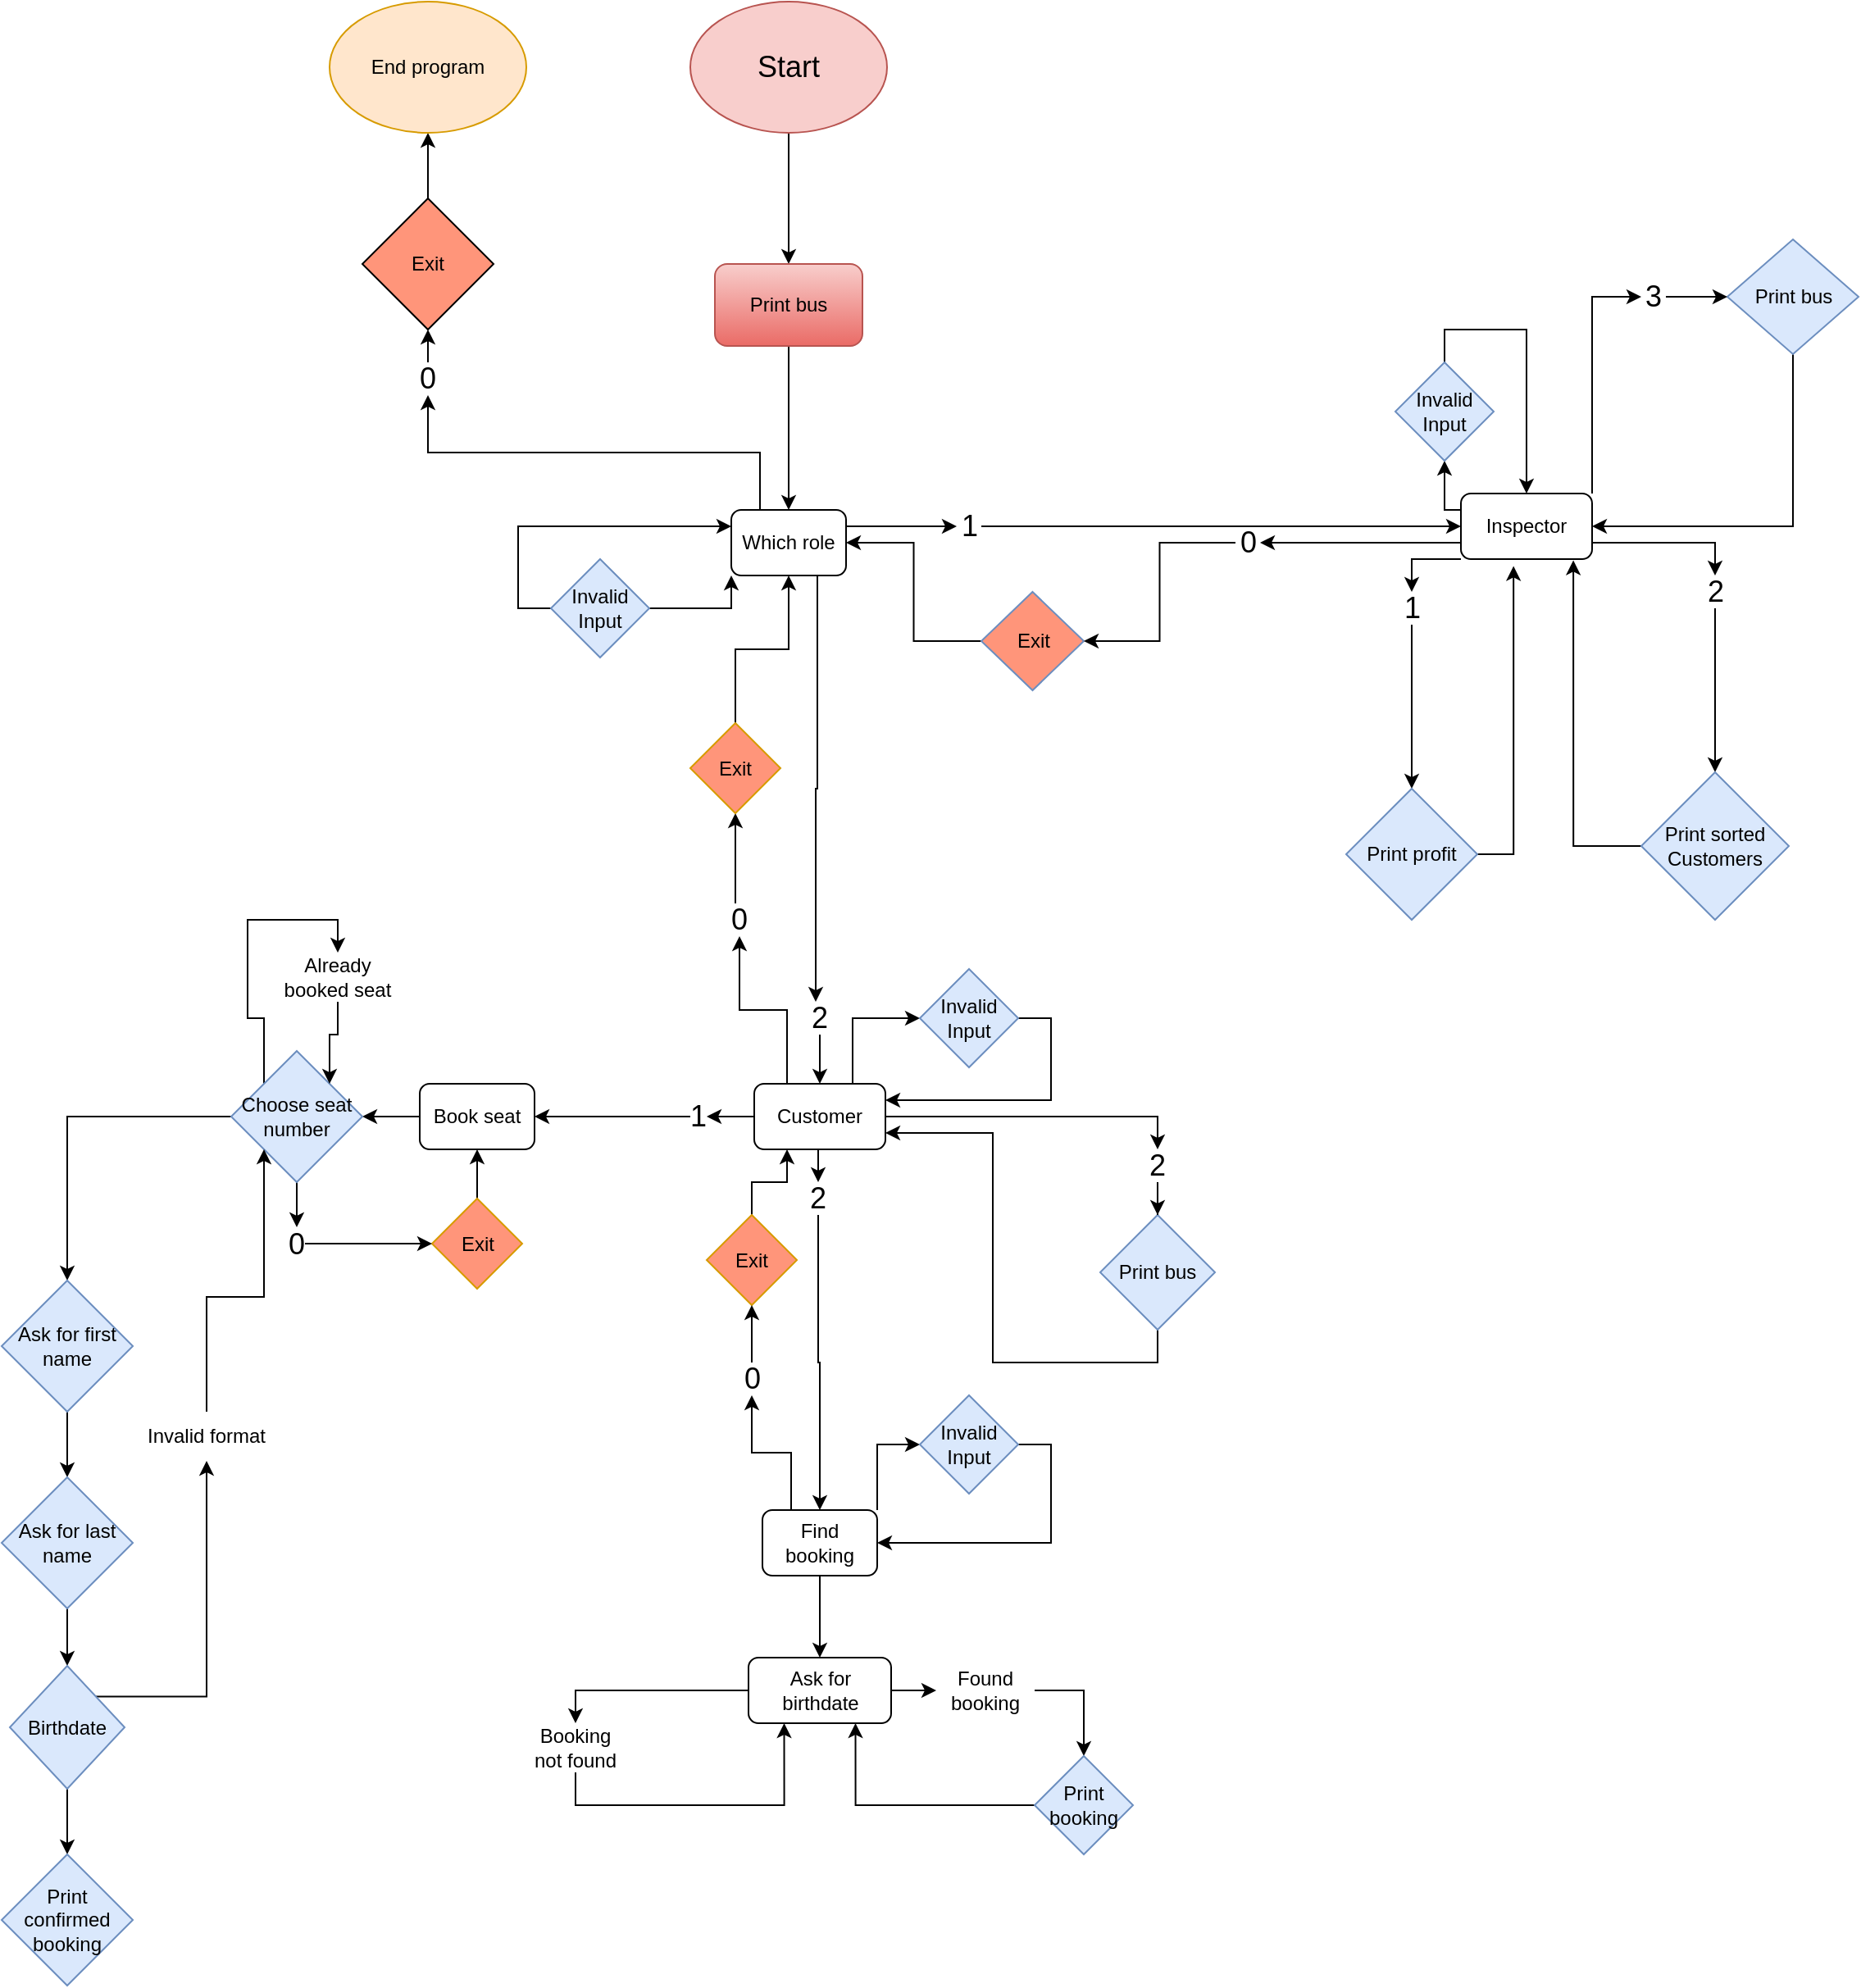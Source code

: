 <mxfile version="21.6.9" type="github">
  <diagram id="C5RBs43oDa-KdzZeNtuy" name="Page-1">
    <mxGraphModel dx="1877" dy="530" grid="1" gridSize="10" guides="1" tooltips="1" connect="1" arrows="1" fold="1" page="1" pageScale="1" pageWidth="827" pageHeight="1169" math="0" shadow="0">
      <root>
        <mxCell id="WIyWlLk6GJQsqaUBKTNV-0" />
        <mxCell id="WIyWlLk6GJQsqaUBKTNV-1" parent="WIyWlLk6GJQsqaUBKTNV-0" />
        <mxCell id="NTFk5L0waF7ZVPVH3w1j-1" style="edgeStyle=orthogonalEdgeStyle;rounded=0;orthogonalLoop=1;jettySize=auto;html=1;entryX=0.5;entryY=0;entryDx=0;entryDy=0;" parent="WIyWlLk6GJQsqaUBKTNV-1" source="NTFk5L0waF7ZVPVH3w1j-0" target="NTFk5L0waF7ZVPVH3w1j-27" edge="1">
          <mxGeometry relative="1" as="geometry">
            <mxPoint x="400" y="160" as="targetPoint" />
          </mxGeometry>
        </mxCell>
        <mxCell id="NTFk5L0waF7ZVPVH3w1j-0" value="&lt;div&gt;&lt;font style=&quot;font-size: 18px;&quot;&gt;Start&lt;/font&gt;&lt;/div&gt;" style="ellipse;whiteSpace=wrap;html=1;fillColor=#f8cecc;strokeColor=#b85450;" parent="WIyWlLk6GJQsqaUBKTNV-1" vertex="1">
          <mxGeometry x="330" width="120" height="80" as="geometry" />
        </mxCell>
        <mxCell id="VjtKjrZETDWxhtemE6Uw-107" style="edgeStyle=orthogonalEdgeStyle;rounded=0;orthogonalLoop=1;jettySize=auto;html=1;exitX=0.5;exitY=0;exitDx=0;exitDy=0;entryX=0.5;entryY=1;entryDx=0;entryDy=0;" parent="WIyWlLk6GJQsqaUBKTNV-1" source="NTFk5L0waF7ZVPVH3w1j-23" target="VjtKjrZETDWxhtemE6Uw-106" edge="1">
          <mxGeometry relative="1" as="geometry" />
        </mxCell>
        <mxCell id="NTFk5L0waF7ZVPVH3w1j-23" value="Exit" style="rhombus;whiteSpace=wrap;html=1;fillStyle=solid;fillColor=#FF957A;" parent="WIyWlLk6GJQsqaUBKTNV-1" vertex="1">
          <mxGeometry x="130" y="120" width="80" height="80" as="geometry" />
        </mxCell>
        <mxCell id="NTFk5L0waF7ZVPVH3w1j-28" style="edgeStyle=orthogonalEdgeStyle;rounded=0;orthogonalLoop=1;jettySize=auto;html=1;entryX=0.5;entryY=0;entryDx=0;entryDy=0;" parent="WIyWlLk6GJQsqaUBKTNV-1" source="NTFk5L0waF7ZVPVH3w1j-27" target="VjtKjrZETDWxhtemE6Uw-12" edge="1">
          <mxGeometry relative="1" as="geometry">
            <mxPoint x="400" y="280" as="targetPoint" />
          </mxGeometry>
        </mxCell>
        <mxCell id="NTFk5L0waF7ZVPVH3w1j-27" value="Print bus" style="rounded=1;whiteSpace=wrap;html=1;fillColor=#f8cecc;gradientColor=#ea6b66;strokeColor=#b85450;" parent="WIyWlLk6GJQsqaUBKTNV-1" vertex="1">
          <mxGeometry x="345" y="160" width="90" height="50" as="geometry" />
        </mxCell>
        <mxCell id="VjtKjrZETDWxhtemE6Uw-49" style="edgeStyle=orthogonalEdgeStyle;rounded=0;orthogonalLoop=1;jettySize=auto;html=1;exitX=1;exitY=0.25;exitDx=0;exitDy=0;entryX=0;entryY=0.5;entryDx=0;entryDy=0;" parent="WIyWlLk6GJQsqaUBKTNV-1" source="VjtKjrZETDWxhtemE6Uw-12" target="VjtKjrZETDWxhtemE6Uw-46" edge="1">
          <mxGeometry relative="1" as="geometry" />
        </mxCell>
        <mxCell id="VjtKjrZETDWxhtemE6Uw-64" style="edgeStyle=orthogonalEdgeStyle;rounded=0;orthogonalLoop=1;jettySize=auto;html=1;exitX=0.75;exitY=1;exitDx=0;exitDy=0;entryX=0.25;entryY=0;entryDx=0;entryDy=0;" parent="WIyWlLk6GJQsqaUBKTNV-1" source="VjtKjrZETDWxhtemE6Uw-12" target="VjtKjrZETDWxhtemE6Uw-31" edge="1">
          <mxGeometry relative="1" as="geometry" />
        </mxCell>
        <mxCell id="0j4lfYU9CXjvtcO9v8Jg-11" style="edgeStyle=orthogonalEdgeStyle;rounded=0;orthogonalLoop=1;jettySize=auto;html=1;exitX=0.25;exitY=0;exitDx=0;exitDy=0;entryX=0.5;entryY=1;entryDx=0;entryDy=0;" edge="1" parent="WIyWlLk6GJQsqaUBKTNV-1" source="VjtKjrZETDWxhtemE6Uw-12" target="NTFk5L0waF7ZVPVH3w1j-9">
          <mxGeometry relative="1" as="geometry" />
        </mxCell>
        <mxCell id="VjtKjrZETDWxhtemE6Uw-12" value="&lt;div&gt;Which role&lt;/div&gt;" style="rounded=1;whiteSpace=wrap;html=1;" parent="WIyWlLk6GJQsqaUBKTNV-1" vertex="1">
          <mxGeometry x="355" y="310" width="70" height="40" as="geometry" />
        </mxCell>
        <mxCell id="0j4lfYU9CXjvtcO9v8Jg-16" style="edgeStyle=orthogonalEdgeStyle;rounded=0;orthogonalLoop=1;jettySize=auto;html=1;entryX=0;entryY=1;entryDx=0;entryDy=0;" edge="1" parent="WIyWlLk6GJQsqaUBKTNV-1" source="VjtKjrZETDWxhtemE6Uw-16" target="VjtKjrZETDWxhtemE6Uw-12">
          <mxGeometry relative="1" as="geometry" />
        </mxCell>
        <mxCell id="0j4lfYU9CXjvtcO9v8Jg-21" style="edgeStyle=orthogonalEdgeStyle;rounded=0;orthogonalLoop=1;jettySize=auto;html=1;exitX=0;exitY=0.5;exitDx=0;exitDy=0;entryX=0;entryY=0.25;entryDx=0;entryDy=0;" edge="1" parent="WIyWlLk6GJQsqaUBKTNV-1" source="VjtKjrZETDWxhtemE6Uw-16" target="VjtKjrZETDWxhtemE6Uw-12">
          <mxGeometry relative="1" as="geometry" />
        </mxCell>
        <mxCell id="VjtKjrZETDWxhtemE6Uw-16" value="Invalid Input" style="rhombus;whiteSpace=wrap;html=1;fillColor=#dae8fc;strokeColor=#6c8ebf;" parent="WIyWlLk6GJQsqaUBKTNV-1" vertex="1">
          <mxGeometry x="245" y="340" width="60" height="60" as="geometry" />
        </mxCell>
        <mxCell id="VjtKjrZETDWxhtemE6Uw-27" style="edgeStyle=orthogonalEdgeStyle;rounded=0;orthogonalLoop=1;jettySize=auto;html=1;exitX=0.5;exitY=0;exitDx=0;exitDy=0;entryX=0.5;entryY=1;entryDx=0;entryDy=0;" parent="WIyWlLk6GJQsqaUBKTNV-1" source="NTFk5L0waF7ZVPVH3w1j-9" target="NTFk5L0waF7ZVPVH3w1j-23" edge="1">
          <mxGeometry relative="1" as="geometry" />
        </mxCell>
        <mxCell id="NTFk5L0waF7ZVPVH3w1j-9" value="&lt;div&gt;&lt;font style=&quot;font-size: 18px;&quot;&gt;0&lt;/font&gt;&lt;/div&gt;" style="text;html=1;strokeColor=none;fillColor=none;align=center;verticalAlign=middle;whiteSpace=wrap;rounded=0;" parent="WIyWlLk6GJQsqaUBKTNV-1" vertex="1">
          <mxGeometry x="165" y="220" width="10" height="20" as="geometry" />
        </mxCell>
        <mxCell id="0j4lfYU9CXjvtcO9v8Jg-30" style="edgeStyle=orthogonalEdgeStyle;rounded=0;orthogonalLoop=1;jettySize=auto;html=1;exitX=0.5;exitY=1;exitDx=0;exitDy=0;" edge="1" parent="WIyWlLk6GJQsqaUBKTNV-1" source="VjtKjrZETDWxhtemE6Uw-31" target="VjtKjrZETDWxhtemE6Uw-63">
          <mxGeometry relative="1" as="geometry" />
        </mxCell>
        <mxCell id="VjtKjrZETDWxhtemE6Uw-31" value="&lt;font style=&quot;font-size: 18px;&quot;&gt;2&lt;/font&gt;" style="text;html=1;strokeColor=none;fillColor=none;align=center;verticalAlign=middle;whiteSpace=wrap;rounded=0;" parent="WIyWlLk6GJQsqaUBKTNV-1" vertex="1">
          <mxGeometry x="404" y="610" width="10" height="20" as="geometry" />
        </mxCell>
        <mxCell id="VjtKjrZETDWxhtemE6Uw-51" style="edgeStyle=orthogonalEdgeStyle;rounded=0;orthogonalLoop=1;jettySize=auto;html=1;exitX=1;exitY=0.5;exitDx=0;exitDy=0;entryX=0;entryY=0.5;entryDx=0;entryDy=0;" parent="WIyWlLk6GJQsqaUBKTNV-1" source="VjtKjrZETDWxhtemE6Uw-46" target="VjtKjrZETDWxhtemE6Uw-55" edge="1">
          <mxGeometry relative="1" as="geometry">
            <mxPoint x="620" y="320" as="targetPoint" />
          </mxGeometry>
        </mxCell>
        <mxCell id="VjtKjrZETDWxhtemE6Uw-46" value="&lt;font style=&quot;font-size: 18px;&quot;&gt;1&lt;/font&gt;" style="text;html=1;strokeColor=none;fillColor=none;align=center;verticalAlign=middle;whiteSpace=wrap;rounded=0;" parent="WIyWlLk6GJQsqaUBKTNV-1" vertex="1">
          <mxGeometry x="492.5" y="310" width="15" height="20" as="geometry" />
        </mxCell>
        <mxCell id="VjtKjrZETDWxhtemE6Uw-60" style="edgeStyle=orthogonalEdgeStyle;rounded=0;orthogonalLoop=1;jettySize=auto;html=1;exitX=0;exitY=0.25;exitDx=0;exitDy=0;entryX=0.5;entryY=1;entryDx=0;entryDy=0;" parent="WIyWlLk6GJQsqaUBKTNV-1" source="VjtKjrZETDWxhtemE6Uw-55" target="VjtKjrZETDWxhtemE6Uw-58" edge="1">
          <mxGeometry relative="1" as="geometry" />
        </mxCell>
        <mxCell id="0j4lfYU9CXjvtcO9v8Jg-31" style="edgeStyle=orthogonalEdgeStyle;rounded=0;orthogonalLoop=1;jettySize=auto;html=1;exitX=0;exitY=0.75;exitDx=0;exitDy=0;entryX=1;entryY=0.5;entryDx=0;entryDy=0;" edge="1" parent="WIyWlLk6GJQsqaUBKTNV-1" source="VjtKjrZETDWxhtemE6Uw-55" target="VjtKjrZETDWxhtemE6Uw-98">
          <mxGeometry relative="1" as="geometry" />
        </mxCell>
        <mxCell id="0j4lfYU9CXjvtcO9v8Jg-37" style="edgeStyle=orthogonalEdgeStyle;rounded=0;orthogonalLoop=1;jettySize=auto;html=1;exitX=1;exitY=0.75;exitDx=0;exitDy=0;entryX=0.5;entryY=0;entryDx=0;entryDy=0;" edge="1" parent="WIyWlLk6GJQsqaUBKTNV-1" source="VjtKjrZETDWxhtemE6Uw-55" target="VjtKjrZETDWxhtemE6Uw-75">
          <mxGeometry relative="1" as="geometry" />
        </mxCell>
        <mxCell id="0j4lfYU9CXjvtcO9v8Jg-40" style="edgeStyle=orthogonalEdgeStyle;rounded=0;orthogonalLoop=1;jettySize=auto;html=1;exitX=0;exitY=1;exitDx=0;exitDy=0;entryX=0.5;entryY=0;entryDx=0;entryDy=0;" edge="1" parent="WIyWlLk6GJQsqaUBKTNV-1" source="VjtKjrZETDWxhtemE6Uw-55" target="VjtKjrZETDWxhtemE6Uw-69">
          <mxGeometry relative="1" as="geometry" />
        </mxCell>
        <mxCell id="VjtKjrZETDWxhtemE6Uw-55" value="Inspector" style="rounded=1;whiteSpace=wrap;html=1;" parent="WIyWlLk6GJQsqaUBKTNV-1" vertex="1">
          <mxGeometry x="800" y="300" width="80" height="40" as="geometry" />
        </mxCell>
        <mxCell id="VjtKjrZETDWxhtemE6Uw-61" style="edgeStyle=orthogonalEdgeStyle;rounded=0;orthogonalLoop=1;jettySize=auto;html=1;exitX=0.5;exitY=0;exitDx=0;exitDy=0;entryX=0.5;entryY=0;entryDx=0;entryDy=0;" parent="WIyWlLk6GJQsqaUBKTNV-1" source="VjtKjrZETDWxhtemE6Uw-58" target="VjtKjrZETDWxhtemE6Uw-55" edge="1">
          <mxGeometry relative="1" as="geometry" />
        </mxCell>
        <mxCell id="VjtKjrZETDWxhtemE6Uw-58" value="Invalid Input" style="rhombus;whiteSpace=wrap;html=1;fillColor=#dae8fc;strokeColor=#6c8ebf;" parent="WIyWlLk6GJQsqaUBKTNV-1" vertex="1">
          <mxGeometry x="760" y="220" width="60" height="60" as="geometry" />
        </mxCell>
        <mxCell id="0j4lfYU9CXjvtcO9v8Jg-43" style="edgeStyle=orthogonalEdgeStyle;rounded=0;orthogonalLoop=1;jettySize=auto;html=1;exitX=0.25;exitY=0;exitDx=0;exitDy=0;entryX=0.5;entryY=1;entryDx=0;entryDy=0;" edge="1" parent="WIyWlLk6GJQsqaUBKTNV-1" source="0j4lfYU9CXjvtcO9v8Jg-46" target="VjtKjrZETDWxhtemE6Uw-109">
          <mxGeometry relative="1" as="geometry" />
        </mxCell>
        <mxCell id="0j4lfYU9CXjvtcO9v8Jg-51" style="edgeStyle=orthogonalEdgeStyle;rounded=0;orthogonalLoop=1;jettySize=auto;html=1;exitX=0;exitY=0.5;exitDx=0;exitDy=0;entryX=1;entryY=0.5;entryDx=0;entryDy=0;" edge="1" parent="WIyWlLk6GJQsqaUBKTNV-1" source="VjtKjrZETDWxhtemE6Uw-63" target="0j4lfYU9CXjvtcO9v8Jg-5">
          <mxGeometry relative="1" as="geometry" />
        </mxCell>
        <mxCell id="0j4lfYU9CXjvtcO9v8Jg-57" style="edgeStyle=orthogonalEdgeStyle;rounded=0;orthogonalLoop=1;jettySize=auto;html=1;exitX=0.75;exitY=0;exitDx=0;exitDy=0;entryX=0;entryY=0.5;entryDx=0;entryDy=0;" edge="1" parent="WIyWlLk6GJQsqaUBKTNV-1" source="VjtKjrZETDWxhtemE6Uw-63" target="0j4lfYU9CXjvtcO9v8Jg-56">
          <mxGeometry relative="1" as="geometry" />
        </mxCell>
        <mxCell id="VjtKjrZETDWxhtemE6Uw-63" value="Customer" style="rounded=1;whiteSpace=wrap;html=1;" parent="WIyWlLk6GJQsqaUBKTNV-1" vertex="1">
          <mxGeometry x="369" y="660" width="80" height="40" as="geometry" />
        </mxCell>
        <mxCell id="VjtKjrZETDWxhtemE6Uw-73" style="edgeStyle=orthogonalEdgeStyle;rounded=0;orthogonalLoop=1;jettySize=auto;html=1;entryX=0.5;entryY=0;entryDx=0;entryDy=0;" parent="WIyWlLk6GJQsqaUBKTNV-1" source="VjtKjrZETDWxhtemE6Uw-69" target="VjtKjrZETDWxhtemE6Uw-72" edge="1">
          <mxGeometry relative="1" as="geometry" />
        </mxCell>
        <mxCell id="VjtKjrZETDWxhtemE6Uw-69" value="&lt;font style=&quot;font-size: 18px;&quot;&gt;1&lt;/font&gt;" style="text;html=1;strokeColor=none;fillColor=none;align=center;verticalAlign=middle;whiteSpace=wrap;rounded=0;" parent="WIyWlLk6GJQsqaUBKTNV-1" vertex="1">
          <mxGeometry x="762.5" y="360" width="15" height="20" as="geometry" />
        </mxCell>
        <mxCell id="VjtKjrZETDWxhtemE6Uw-85" style="edgeStyle=orthogonalEdgeStyle;rounded=0;orthogonalLoop=1;jettySize=auto;html=1;exitX=1;exitY=0.5;exitDx=0;exitDy=0;entryX=0.401;entryY=1.106;entryDx=0;entryDy=0;entryPerimeter=0;" parent="WIyWlLk6GJQsqaUBKTNV-1" source="VjtKjrZETDWxhtemE6Uw-72" target="VjtKjrZETDWxhtemE6Uw-55" edge="1">
          <mxGeometry relative="1" as="geometry" />
        </mxCell>
        <mxCell id="VjtKjrZETDWxhtemE6Uw-72" value="Print profit" style="rhombus;whiteSpace=wrap;html=1;fillColor=#dae8fc;strokeColor=#6c8ebf;" parent="WIyWlLk6GJQsqaUBKTNV-1" vertex="1">
          <mxGeometry x="730" y="480" width="80" height="80" as="geometry" />
        </mxCell>
        <mxCell id="VjtKjrZETDWxhtemE6Uw-79" style="edgeStyle=orthogonalEdgeStyle;rounded=0;orthogonalLoop=1;jettySize=auto;html=1;exitX=0.5;exitY=1;exitDx=0;exitDy=0;entryX=0.5;entryY=0;entryDx=0;entryDy=0;" parent="WIyWlLk6GJQsqaUBKTNV-1" source="VjtKjrZETDWxhtemE6Uw-75" target="VjtKjrZETDWxhtemE6Uw-78" edge="1">
          <mxGeometry relative="1" as="geometry" />
        </mxCell>
        <mxCell id="VjtKjrZETDWxhtemE6Uw-75" value="&lt;font style=&quot;font-size: 18px;&quot;&gt;2&lt;/font&gt;" style="text;html=1;strokeColor=none;fillColor=none;align=center;verticalAlign=middle;whiteSpace=wrap;rounded=0;" parent="WIyWlLk6GJQsqaUBKTNV-1" vertex="1">
          <mxGeometry x="947.5" y="350" width="15" height="20" as="geometry" />
        </mxCell>
        <mxCell id="VjtKjrZETDWxhtemE6Uw-84" style="edgeStyle=orthogonalEdgeStyle;rounded=0;orthogonalLoop=1;jettySize=auto;html=1;exitX=0;exitY=0.5;exitDx=0;exitDy=0;entryX=0.857;entryY=1.018;entryDx=0;entryDy=0;entryPerimeter=0;" parent="WIyWlLk6GJQsqaUBKTNV-1" source="VjtKjrZETDWxhtemE6Uw-78" target="VjtKjrZETDWxhtemE6Uw-55" edge="1">
          <mxGeometry relative="1" as="geometry" />
        </mxCell>
        <mxCell id="VjtKjrZETDWxhtemE6Uw-78" value="Print sorted Customers" style="rhombus;whiteSpace=wrap;html=1;fillColor=#dae8fc;strokeColor=#6c8ebf;" parent="WIyWlLk6GJQsqaUBKTNV-1" vertex="1">
          <mxGeometry x="910" y="470" width="90" height="90" as="geometry" />
        </mxCell>
        <mxCell id="VjtKjrZETDWxhtemE6Uw-95" style="edgeStyle=orthogonalEdgeStyle;rounded=0;orthogonalLoop=1;jettySize=auto;html=1;exitX=0.5;exitY=1;exitDx=0;exitDy=0;entryX=1;entryY=0.5;entryDx=0;entryDy=0;" parent="WIyWlLk6GJQsqaUBKTNV-1" source="VjtKjrZETDWxhtemE6Uw-86" target="VjtKjrZETDWxhtemE6Uw-55" edge="1">
          <mxGeometry relative="1" as="geometry" />
        </mxCell>
        <mxCell id="VjtKjrZETDWxhtemE6Uw-86" value="Print bus" style="rhombus;whiteSpace=wrap;html=1;fillColor=#dae8fc;strokeColor=#6c8ebf;" parent="WIyWlLk6GJQsqaUBKTNV-1" vertex="1">
          <mxGeometry x="962.5" y="145" width="80" height="70" as="geometry" />
        </mxCell>
        <mxCell id="VjtKjrZETDWxhtemE6Uw-89" value="" style="edgeStyle=orthogonalEdgeStyle;rounded=0;orthogonalLoop=1;jettySize=auto;html=1;exitX=1;exitY=0;exitDx=0;exitDy=0;entryX=0;entryY=0.5;entryDx=0;entryDy=0;" parent="WIyWlLk6GJQsqaUBKTNV-1" source="VjtKjrZETDWxhtemE6Uw-55" target="VjtKjrZETDWxhtemE6Uw-88" edge="1">
          <mxGeometry relative="1" as="geometry">
            <mxPoint x="880" y="300" as="sourcePoint" />
            <mxPoint x="948" y="240" as="targetPoint" />
          </mxGeometry>
        </mxCell>
        <mxCell id="VjtKjrZETDWxhtemE6Uw-92" style="edgeStyle=orthogonalEdgeStyle;rounded=0;orthogonalLoop=1;jettySize=auto;html=1;exitX=1;exitY=0.5;exitDx=0;exitDy=0;entryX=0;entryY=0.5;entryDx=0;entryDy=0;" parent="WIyWlLk6GJQsqaUBKTNV-1" source="VjtKjrZETDWxhtemE6Uw-88" target="VjtKjrZETDWxhtemE6Uw-86" edge="1">
          <mxGeometry relative="1" as="geometry" />
        </mxCell>
        <mxCell id="VjtKjrZETDWxhtemE6Uw-88" value="&lt;font style=&quot;font-size: 18px;&quot;&gt;3&lt;/font&gt;" style="text;html=1;strokeColor=none;fillColor=none;align=center;verticalAlign=middle;whiteSpace=wrap;rounded=0;" parent="WIyWlLk6GJQsqaUBKTNV-1" vertex="1">
          <mxGeometry x="910" y="170" width="15" height="20" as="geometry" />
        </mxCell>
        <mxCell id="0j4lfYU9CXjvtcO9v8Jg-36" style="edgeStyle=orthogonalEdgeStyle;rounded=0;orthogonalLoop=1;jettySize=auto;html=1;exitX=0;exitY=0.5;exitDx=0;exitDy=0;entryX=1;entryY=0.5;entryDx=0;entryDy=0;" edge="1" parent="WIyWlLk6GJQsqaUBKTNV-1" source="VjtKjrZETDWxhtemE6Uw-97" target="VjtKjrZETDWxhtemE6Uw-12">
          <mxGeometry relative="1" as="geometry" />
        </mxCell>
        <mxCell id="VjtKjrZETDWxhtemE6Uw-97" value="Exit" style="rhombus;whiteSpace=wrap;html=1;fillColor=#FF957A;strokeColor=#6c8ebf;" parent="WIyWlLk6GJQsqaUBKTNV-1" vertex="1">
          <mxGeometry x="507.5" y="360" width="62.5" height="60" as="geometry" />
        </mxCell>
        <mxCell id="0j4lfYU9CXjvtcO9v8Jg-35" style="edgeStyle=orthogonalEdgeStyle;rounded=0;orthogonalLoop=1;jettySize=auto;html=1;entryX=1;entryY=0.5;entryDx=0;entryDy=0;" edge="1" parent="WIyWlLk6GJQsqaUBKTNV-1" source="VjtKjrZETDWxhtemE6Uw-98" target="VjtKjrZETDWxhtemE6Uw-97">
          <mxGeometry relative="1" as="geometry" />
        </mxCell>
        <mxCell id="VjtKjrZETDWxhtemE6Uw-98" value="&lt;font style=&quot;font-size: 18px;&quot;&gt;0&lt;/font&gt;" style="text;html=1;strokeColor=none;fillColor=none;align=center;verticalAlign=middle;whiteSpace=wrap;rounded=0;" parent="WIyWlLk6GJQsqaUBKTNV-1" vertex="1">
          <mxGeometry x="662.5" y="320" width="15" height="20" as="geometry" />
        </mxCell>
        <mxCell id="VjtKjrZETDWxhtemE6Uw-106" value="End program" style="ellipse;whiteSpace=wrap;html=1;fillColor=#ffe6cc;strokeColor=#d79b00;" parent="WIyWlLk6GJQsqaUBKTNV-1" vertex="1">
          <mxGeometry x="110" width="120" height="80" as="geometry" />
        </mxCell>
        <mxCell id="0j4lfYU9CXjvtcO9v8Jg-45" style="edgeStyle=orthogonalEdgeStyle;rounded=0;orthogonalLoop=1;jettySize=auto;html=1;exitX=0.5;exitY=0;exitDx=0;exitDy=0;entryX=0.5;entryY=1;entryDx=0;entryDy=0;" edge="1" parent="WIyWlLk6GJQsqaUBKTNV-1" source="VjtKjrZETDWxhtemE6Uw-109" target="VjtKjrZETDWxhtemE6Uw-12">
          <mxGeometry relative="1" as="geometry" />
        </mxCell>
        <mxCell id="VjtKjrZETDWxhtemE6Uw-109" value="Exit" style="rhombus;whiteSpace=wrap;html=1;fillColor=#FF957A;strokeColor=#d79b00;" parent="WIyWlLk6GJQsqaUBKTNV-1" vertex="1">
          <mxGeometry x="330" y="440" width="55" height="55" as="geometry" />
        </mxCell>
        <mxCell id="0j4lfYU9CXjvtcO9v8Jg-112" style="edgeStyle=orthogonalEdgeStyle;rounded=0;orthogonalLoop=1;jettySize=auto;html=1;exitX=0;exitY=0.5;exitDx=0;exitDy=0;entryX=1;entryY=0.5;entryDx=0;entryDy=0;" edge="1" parent="WIyWlLk6GJQsqaUBKTNV-1" source="0j4lfYU9CXjvtcO9v8Jg-3" target="0j4lfYU9CXjvtcO9v8Jg-111">
          <mxGeometry relative="1" as="geometry" />
        </mxCell>
        <mxCell id="0j4lfYU9CXjvtcO9v8Jg-3" value="&lt;div&gt;Book seat&lt;/div&gt;" style="rounded=1;whiteSpace=wrap;html=1;" vertex="1" parent="WIyWlLk6GJQsqaUBKTNV-1">
          <mxGeometry x="165" y="660" width="70" height="40" as="geometry" />
        </mxCell>
        <mxCell id="0j4lfYU9CXjvtcO9v8Jg-109" style="edgeStyle=orthogonalEdgeStyle;rounded=0;orthogonalLoop=1;jettySize=auto;html=1;entryX=1;entryY=0.5;entryDx=0;entryDy=0;" edge="1" parent="WIyWlLk6GJQsqaUBKTNV-1" source="0j4lfYU9CXjvtcO9v8Jg-5" target="0j4lfYU9CXjvtcO9v8Jg-3">
          <mxGeometry relative="1" as="geometry" />
        </mxCell>
        <mxCell id="0j4lfYU9CXjvtcO9v8Jg-5" value="&lt;font style=&quot;font-size: 18px;&quot;&gt;1&lt;/font&gt;" style="text;html=1;strokeColor=none;fillColor=none;align=center;verticalAlign=middle;whiteSpace=wrap;rounded=0;" vertex="1" parent="WIyWlLk6GJQsqaUBKTNV-1">
          <mxGeometry x="330" y="670" width="10" height="20" as="geometry" />
        </mxCell>
        <mxCell id="0j4lfYU9CXjvtcO9v8Jg-47" value="" style="edgeStyle=orthogonalEdgeStyle;rounded=0;orthogonalLoop=1;jettySize=auto;html=1;exitX=0.25;exitY=0;exitDx=0;exitDy=0;entryX=0.5;entryY=1;entryDx=0;entryDy=0;" edge="1" parent="WIyWlLk6GJQsqaUBKTNV-1" source="VjtKjrZETDWxhtemE6Uw-63" target="0j4lfYU9CXjvtcO9v8Jg-46">
          <mxGeometry relative="1" as="geometry">
            <mxPoint x="389" y="660" as="sourcePoint" />
            <mxPoint x="358" y="495" as="targetPoint" />
          </mxGeometry>
        </mxCell>
        <mxCell id="0j4lfYU9CXjvtcO9v8Jg-46" value="&lt;font style=&quot;font-size: 18px;&quot;&gt;0&lt;/font&gt;" style="text;html=1;strokeColor=none;fillColor=none;align=center;verticalAlign=middle;whiteSpace=wrap;rounded=0;" vertex="1" parent="WIyWlLk6GJQsqaUBKTNV-1">
          <mxGeometry x="355" y="550" width="10" height="20" as="geometry" />
        </mxCell>
        <mxCell id="0j4lfYU9CXjvtcO9v8Jg-77" style="edgeStyle=orthogonalEdgeStyle;rounded=0;orthogonalLoop=1;jettySize=auto;html=1;exitX=1;exitY=0;exitDx=0;exitDy=0;entryX=0;entryY=0.5;entryDx=0;entryDy=0;" edge="1" parent="WIyWlLk6GJQsqaUBKTNV-1" source="0j4lfYU9CXjvtcO9v8Jg-55" target="0j4lfYU9CXjvtcO9v8Jg-76">
          <mxGeometry relative="1" as="geometry" />
        </mxCell>
        <mxCell id="0j4lfYU9CXjvtcO9v8Jg-82" style="edgeStyle=orthogonalEdgeStyle;rounded=0;orthogonalLoop=1;jettySize=auto;html=1;exitX=0.5;exitY=1;exitDx=0;exitDy=0;entryX=0.5;entryY=0;entryDx=0;entryDy=0;" edge="1" parent="WIyWlLk6GJQsqaUBKTNV-1" source="0j4lfYU9CXjvtcO9v8Jg-55">
          <mxGeometry relative="1" as="geometry">
            <mxPoint x="409" y="1010" as="targetPoint" />
          </mxGeometry>
        </mxCell>
        <mxCell id="0j4lfYU9CXjvtcO9v8Jg-55" value="&lt;div&gt;Find booking&lt;br&gt;&lt;/div&gt;" style="rounded=1;whiteSpace=wrap;html=1;" vertex="1" parent="WIyWlLk6GJQsqaUBKTNV-1">
          <mxGeometry x="374" y="920" width="70" height="40" as="geometry" />
        </mxCell>
        <mxCell id="0j4lfYU9CXjvtcO9v8Jg-58" style="edgeStyle=orthogonalEdgeStyle;rounded=0;orthogonalLoop=1;jettySize=auto;html=1;exitX=1;exitY=0.5;exitDx=0;exitDy=0;entryX=1;entryY=0.25;entryDx=0;entryDy=0;" edge="1" parent="WIyWlLk6GJQsqaUBKTNV-1" source="0j4lfYU9CXjvtcO9v8Jg-56" target="VjtKjrZETDWxhtemE6Uw-63">
          <mxGeometry relative="1" as="geometry" />
        </mxCell>
        <mxCell id="0j4lfYU9CXjvtcO9v8Jg-56" value="Invalid Input" style="rhombus;whiteSpace=wrap;html=1;fillColor=#dae8fc;strokeColor=#6c8ebf;" vertex="1" parent="WIyWlLk6GJQsqaUBKTNV-1">
          <mxGeometry x="470" y="590" width="60" height="60" as="geometry" />
        </mxCell>
        <mxCell id="0j4lfYU9CXjvtcO9v8Jg-75" style="edgeStyle=orthogonalEdgeStyle;rounded=0;orthogonalLoop=1;jettySize=auto;html=1;exitX=0.5;exitY=1;exitDx=0;exitDy=0;entryX=1;entryY=0.75;entryDx=0;entryDy=0;" edge="1" parent="WIyWlLk6GJQsqaUBKTNV-1" source="0j4lfYU9CXjvtcO9v8Jg-61" target="VjtKjrZETDWxhtemE6Uw-63">
          <mxGeometry relative="1" as="geometry" />
        </mxCell>
        <mxCell id="0j4lfYU9CXjvtcO9v8Jg-61" value="Print bus" style="rhombus;whiteSpace=wrap;html=1;fillColor=#dae8fc;strokeColor=#6c8ebf;" vertex="1" parent="WIyWlLk6GJQsqaUBKTNV-1">
          <mxGeometry x="580" y="740" width="70" height="70" as="geometry" />
        </mxCell>
        <mxCell id="0j4lfYU9CXjvtcO9v8Jg-64" value="" style="edgeStyle=orthogonalEdgeStyle;rounded=0;orthogonalLoop=1;jettySize=auto;html=1;exitX=1;exitY=0.5;exitDx=0;exitDy=0;entryX=0.5;entryY=0;entryDx=0;entryDy=0;" edge="1" parent="WIyWlLk6GJQsqaUBKTNV-1" source="VjtKjrZETDWxhtemE6Uw-63" target="0j4lfYU9CXjvtcO9v8Jg-63">
          <mxGeometry relative="1" as="geometry">
            <mxPoint x="449" y="680" as="sourcePoint" />
            <mxPoint x="615" y="770" as="targetPoint" />
          </mxGeometry>
        </mxCell>
        <mxCell id="0j4lfYU9CXjvtcO9v8Jg-65" style="edgeStyle=orthogonalEdgeStyle;rounded=0;orthogonalLoop=1;jettySize=auto;html=1;entryX=0.5;entryY=0;entryDx=0;entryDy=0;" edge="1" parent="WIyWlLk6GJQsqaUBKTNV-1" source="0j4lfYU9CXjvtcO9v8Jg-63" target="0j4lfYU9CXjvtcO9v8Jg-61">
          <mxGeometry relative="1" as="geometry" />
        </mxCell>
        <mxCell id="0j4lfYU9CXjvtcO9v8Jg-63" value="&lt;font style=&quot;font-size: 18px;&quot;&gt;2&lt;/font&gt;" style="text;html=1;strokeColor=none;fillColor=none;align=center;verticalAlign=middle;whiteSpace=wrap;rounded=0;" vertex="1" parent="WIyWlLk6GJQsqaUBKTNV-1">
          <mxGeometry x="610" y="700" width="10" height="20" as="geometry" />
        </mxCell>
        <mxCell id="0j4lfYU9CXjvtcO9v8Jg-67" value="" style="edgeStyle=orthogonalEdgeStyle;rounded=0;orthogonalLoop=1;jettySize=auto;html=1;exitX=0.5;exitY=1;exitDx=0;exitDy=0;entryX=0.5;entryY=0;entryDx=0;entryDy=0;" edge="1" parent="WIyWlLk6GJQsqaUBKTNV-1" source="VjtKjrZETDWxhtemE6Uw-63" target="0j4lfYU9CXjvtcO9v8Jg-66">
          <mxGeometry relative="1" as="geometry">
            <mxPoint x="409" y="700" as="sourcePoint" />
            <mxPoint x="409" y="820" as="targetPoint" />
          </mxGeometry>
        </mxCell>
        <mxCell id="0j4lfYU9CXjvtcO9v8Jg-69" style="edgeStyle=orthogonalEdgeStyle;rounded=0;orthogonalLoop=1;jettySize=auto;html=1;entryX=0.5;entryY=0;entryDx=0;entryDy=0;" edge="1" parent="WIyWlLk6GJQsqaUBKTNV-1" source="0j4lfYU9CXjvtcO9v8Jg-66" target="0j4lfYU9CXjvtcO9v8Jg-55">
          <mxGeometry relative="1" as="geometry" />
        </mxCell>
        <mxCell id="0j4lfYU9CXjvtcO9v8Jg-66" value="&lt;font style=&quot;font-size: 18px;&quot;&gt;2&lt;/font&gt;" style="text;html=1;strokeColor=none;fillColor=none;align=center;verticalAlign=middle;whiteSpace=wrap;rounded=0;" vertex="1" parent="WIyWlLk6GJQsqaUBKTNV-1">
          <mxGeometry x="403" y="720" width="10" height="20" as="geometry" />
        </mxCell>
        <mxCell id="0j4lfYU9CXjvtcO9v8Jg-80" style="edgeStyle=orthogonalEdgeStyle;rounded=0;orthogonalLoop=1;jettySize=auto;html=1;exitX=1;exitY=0.5;exitDx=0;exitDy=0;entryX=1;entryY=0.5;entryDx=0;entryDy=0;" edge="1" parent="WIyWlLk6GJQsqaUBKTNV-1" source="0j4lfYU9CXjvtcO9v8Jg-76" target="0j4lfYU9CXjvtcO9v8Jg-55">
          <mxGeometry relative="1" as="geometry" />
        </mxCell>
        <mxCell id="0j4lfYU9CXjvtcO9v8Jg-76" value="Invalid Input" style="rhombus;whiteSpace=wrap;html=1;fillColor=#dae8fc;strokeColor=#6c8ebf;" vertex="1" parent="WIyWlLk6GJQsqaUBKTNV-1">
          <mxGeometry x="470" y="850" width="60" height="60" as="geometry" />
        </mxCell>
        <mxCell id="0j4lfYU9CXjvtcO9v8Jg-94" style="edgeStyle=orthogonalEdgeStyle;rounded=0;orthogonalLoop=1;jettySize=auto;html=1;exitX=1;exitY=0.5;exitDx=0;exitDy=0;entryX=0.5;entryY=0;entryDx=0;entryDy=0;" edge="1" parent="WIyWlLk6GJQsqaUBKTNV-1" source="0j4lfYU9CXjvtcO9v8Jg-96" target="0j4lfYU9CXjvtcO9v8Jg-93">
          <mxGeometry relative="1" as="geometry" />
        </mxCell>
        <mxCell id="0j4lfYU9CXjvtcO9v8Jg-100" style="edgeStyle=orthogonalEdgeStyle;rounded=0;orthogonalLoop=1;jettySize=auto;html=1;exitX=1;exitY=0.5;exitDx=0;exitDy=0;entryX=0;entryY=0.5;entryDx=0;entryDy=0;" edge="1" parent="WIyWlLk6GJQsqaUBKTNV-1" source="0j4lfYU9CXjvtcO9v8Jg-83" target="0j4lfYU9CXjvtcO9v8Jg-96">
          <mxGeometry relative="1" as="geometry" />
        </mxCell>
        <mxCell id="0j4lfYU9CXjvtcO9v8Jg-106" style="edgeStyle=orthogonalEdgeStyle;rounded=0;orthogonalLoop=1;jettySize=auto;html=1;exitX=0;exitY=0.5;exitDx=0;exitDy=0;entryX=0.5;entryY=0;entryDx=0;entryDy=0;" edge="1" parent="WIyWlLk6GJQsqaUBKTNV-1" source="0j4lfYU9CXjvtcO9v8Jg-83" target="0j4lfYU9CXjvtcO9v8Jg-104">
          <mxGeometry relative="1" as="geometry" />
        </mxCell>
        <mxCell id="0j4lfYU9CXjvtcO9v8Jg-83" value="&lt;div&gt;Ask for birthdate&lt;br&gt;&lt;/div&gt;" style="rounded=1;whiteSpace=wrap;html=1;" vertex="1" parent="WIyWlLk6GJQsqaUBKTNV-1">
          <mxGeometry x="365.5" y="1010" width="87" height="40" as="geometry" />
        </mxCell>
        <mxCell id="0j4lfYU9CXjvtcO9v8Jg-86" style="edgeStyle=orthogonalEdgeStyle;rounded=0;orthogonalLoop=1;jettySize=auto;html=1;entryX=0.25;entryY=1;entryDx=0;entryDy=0;" edge="1" parent="WIyWlLk6GJQsqaUBKTNV-1" source="0j4lfYU9CXjvtcO9v8Jg-85" target="VjtKjrZETDWxhtemE6Uw-63">
          <mxGeometry relative="1" as="geometry" />
        </mxCell>
        <mxCell id="0j4lfYU9CXjvtcO9v8Jg-85" value="Exit" style="rhombus;whiteSpace=wrap;html=1;fillColor=#FF957A;strokeColor=#d79b00;" vertex="1" parent="WIyWlLk6GJQsqaUBKTNV-1">
          <mxGeometry x="340" y="740" width="55" height="55" as="geometry" />
        </mxCell>
        <mxCell id="0j4lfYU9CXjvtcO9v8Jg-89" value="" style="edgeStyle=orthogonalEdgeStyle;rounded=0;orthogonalLoop=1;jettySize=auto;html=1;exitX=0.25;exitY=0;exitDx=0;exitDy=0;entryX=0.5;entryY=1;entryDx=0;entryDy=0;" edge="1" parent="WIyWlLk6GJQsqaUBKTNV-1" source="0j4lfYU9CXjvtcO9v8Jg-55" target="0j4lfYU9CXjvtcO9v8Jg-88">
          <mxGeometry relative="1" as="geometry">
            <mxPoint x="392" y="920" as="sourcePoint" />
            <mxPoint x="368" y="795" as="targetPoint" />
          </mxGeometry>
        </mxCell>
        <mxCell id="0j4lfYU9CXjvtcO9v8Jg-90" style="edgeStyle=orthogonalEdgeStyle;rounded=0;orthogonalLoop=1;jettySize=auto;html=1;entryX=0.5;entryY=1;entryDx=0;entryDy=0;" edge="1" parent="WIyWlLk6GJQsqaUBKTNV-1" source="0j4lfYU9CXjvtcO9v8Jg-88" target="0j4lfYU9CXjvtcO9v8Jg-85">
          <mxGeometry relative="1" as="geometry" />
        </mxCell>
        <mxCell id="0j4lfYU9CXjvtcO9v8Jg-88" value="&lt;font style=&quot;font-size: 18px;&quot;&gt;0&lt;/font&gt;" style="text;html=1;strokeColor=none;fillColor=none;align=center;verticalAlign=middle;whiteSpace=wrap;rounded=0;" vertex="1" parent="WIyWlLk6GJQsqaUBKTNV-1">
          <mxGeometry x="362.5" y="830" width="10" height="20" as="geometry" />
        </mxCell>
        <mxCell id="0j4lfYU9CXjvtcO9v8Jg-101" style="edgeStyle=orthogonalEdgeStyle;rounded=0;orthogonalLoop=1;jettySize=auto;html=1;exitX=0;exitY=0.5;exitDx=0;exitDy=0;entryX=0.75;entryY=1;entryDx=0;entryDy=0;" edge="1" parent="WIyWlLk6GJQsqaUBKTNV-1" source="0j4lfYU9CXjvtcO9v8Jg-93" target="0j4lfYU9CXjvtcO9v8Jg-83">
          <mxGeometry relative="1" as="geometry" />
        </mxCell>
        <mxCell id="0j4lfYU9CXjvtcO9v8Jg-93" value="Print booking" style="rhombus;whiteSpace=wrap;html=1;fillColor=#dae8fc;strokeColor=#6c8ebf;" vertex="1" parent="WIyWlLk6GJQsqaUBKTNV-1">
          <mxGeometry x="540" y="1070" width="60" height="60" as="geometry" />
        </mxCell>
        <mxCell id="0j4lfYU9CXjvtcO9v8Jg-96" value="Found booking" style="text;html=1;strokeColor=none;fillColor=none;align=center;verticalAlign=middle;whiteSpace=wrap;rounded=0;" vertex="1" parent="WIyWlLk6GJQsqaUBKTNV-1">
          <mxGeometry x="480" y="1015" width="60" height="30" as="geometry" />
        </mxCell>
        <mxCell id="0j4lfYU9CXjvtcO9v8Jg-108" style="edgeStyle=orthogonalEdgeStyle;rounded=0;orthogonalLoop=1;jettySize=auto;html=1;exitX=0.5;exitY=1;exitDx=0;exitDy=0;entryX=0.25;entryY=1;entryDx=0;entryDy=0;" edge="1" parent="WIyWlLk6GJQsqaUBKTNV-1" source="0j4lfYU9CXjvtcO9v8Jg-104" target="0j4lfYU9CXjvtcO9v8Jg-83">
          <mxGeometry relative="1" as="geometry" />
        </mxCell>
        <mxCell id="0j4lfYU9CXjvtcO9v8Jg-104" value="Booking not found" style="text;html=1;strokeColor=none;fillColor=none;align=center;verticalAlign=middle;whiteSpace=wrap;rounded=0;" vertex="1" parent="WIyWlLk6GJQsqaUBKTNV-1">
          <mxGeometry x="230" y="1050" width="60" height="30" as="geometry" />
        </mxCell>
        <mxCell id="0j4lfYU9CXjvtcO9v8Jg-118" style="edgeStyle=orthogonalEdgeStyle;rounded=0;orthogonalLoop=1;jettySize=auto;html=1;exitX=0;exitY=0;exitDx=0;exitDy=0;entryX=0.5;entryY=0;entryDx=0;entryDy=0;" edge="1" parent="WIyWlLk6GJQsqaUBKTNV-1" source="0j4lfYU9CXjvtcO9v8Jg-111" target="0j4lfYU9CXjvtcO9v8Jg-114">
          <mxGeometry relative="1" as="geometry" />
        </mxCell>
        <mxCell id="0j4lfYU9CXjvtcO9v8Jg-128" style="edgeStyle=orthogonalEdgeStyle;rounded=0;orthogonalLoop=1;jettySize=auto;html=1;exitX=0.5;exitY=1;exitDx=0;exitDy=0;entryX=0.5;entryY=0;entryDx=0;entryDy=0;" edge="1" parent="WIyWlLk6GJQsqaUBKTNV-1" source="0j4lfYU9CXjvtcO9v8Jg-111" target="0j4lfYU9CXjvtcO9v8Jg-123">
          <mxGeometry relative="1" as="geometry" />
        </mxCell>
        <mxCell id="0j4lfYU9CXjvtcO9v8Jg-133" style="edgeStyle=orthogonalEdgeStyle;rounded=0;orthogonalLoop=1;jettySize=auto;html=1;exitX=0;exitY=0.5;exitDx=0;exitDy=0;entryX=0.5;entryY=0;entryDx=0;entryDy=0;" edge="1" parent="WIyWlLk6GJQsqaUBKTNV-1" source="0j4lfYU9CXjvtcO9v8Jg-111" target="0j4lfYU9CXjvtcO9v8Jg-131">
          <mxGeometry relative="1" as="geometry" />
        </mxCell>
        <mxCell id="0j4lfYU9CXjvtcO9v8Jg-111" value="Choose seat number" style="rhombus;whiteSpace=wrap;html=1;fillColor=#dae8fc;strokeColor=#6c8ebf;" vertex="1" parent="WIyWlLk6GJQsqaUBKTNV-1">
          <mxGeometry x="50" y="640" width="80" height="80" as="geometry" />
        </mxCell>
        <mxCell id="0j4lfYU9CXjvtcO9v8Jg-119" style="edgeStyle=orthogonalEdgeStyle;rounded=0;orthogonalLoop=1;jettySize=auto;html=1;exitX=0.5;exitY=1;exitDx=0;exitDy=0;entryX=1;entryY=0;entryDx=0;entryDy=0;" edge="1" parent="WIyWlLk6GJQsqaUBKTNV-1" source="0j4lfYU9CXjvtcO9v8Jg-114" target="0j4lfYU9CXjvtcO9v8Jg-111">
          <mxGeometry relative="1" as="geometry" />
        </mxCell>
        <mxCell id="0j4lfYU9CXjvtcO9v8Jg-114" value="Already booked seat" style="text;html=1;strokeColor=none;fillColor=none;align=center;verticalAlign=middle;whiteSpace=wrap;rounded=0;" vertex="1" parent="WIyWlLk6GJQsqaUBKTNV-1">
          <mxGeometry x="80" y="580" width="70" height="30" as="geometry" />
        </mxCell>
        <mxCell id="0j4lfYU9CXjvtcO9v8Jg-122" style="edgeStyle=orthogonalEdgeStyle;rounded=0;orthogonalLoop=1;jettySize=auto;html=1;entryX=0.5;entryY=1;entryDx=0;entryDy=0;" edge="1" parent="WIyWlLk6GJQsqaUBKTNV-1" source="0j4lfYU9CXjvtcO9v8Jg-120" target="0j4lfYU9CXjvtcO9v8Jg-3">
          <mxGeometry relative="1" as="geometry" />
        </mxCell>
        <mxCell id="0j4lfYU9CXjvtcO9v8Jg-120" value="Exit" style="rhombus;whiteSpace=wrap;html=1;fillColor=#FF957A;strokeColor=#d79b00;" vertex="1" parent="WIyWlLk6GJQsqaUBKTNV-1">
          <mxGeometry x="172.5" y="730" width="55" height="55" as="geometry" />
        </mxCell>
        <mxCell id="0j4lfYU9CXjvtcO9v8Jg-130" style="edgeStyle=orthogonalEdgeStyle;rounded=0;orthogonalLoop=1;jettySize=auto;html=1;entryX=0;entryY=0.5;entryDx=0;entryDy=0;" edge="1" parent="WIyWlLk6GJQsqaUBKTNV-1" source="0j4lfYU9CXjvtcO9v8Jg-123" target="0j4lfYU9CXjvtcO9v8Jg-120">
          <mxGeometry relative="1" as="geometry" />
        </mxCell>
        <mxCell id="0j4lfYU9CXjvtcO9v8Jg-123" value="&lt;font style=&quot;font-size: 18px;&quot;&gt;0&lt;/font&gt;" style="text;html=1;strokeColor=none;fillColor=none;align=center;verticalAlign=middle;whiteSpace=wrap;rounded=0;" vertex="1" parent="WIyWlLk6GJQsqaUBKTNV-1">
          <mxGeometry x="85" y="747.5" width="10" height="20" as="geometry" />
        </mxCell>
        <mxCell id="0j4lfYU9CXjvtcO9v8Jg-135" style="edgeStyle=orthogonalEdgeStyle;rounded=0;orthogonalLoop=1;jettySize=auto;html=1;exitX=0.5;exitY=1;exitDx=0;exitDy=0;entryX=0.5;entryY=0;entryDx=0;entryDy=0;" edge="1" parent="WIyWlLk6GJQsqaUBKTNV-1" source="0j4lfYU9CXjvtcO9v8Jg-131" target="0j4lfYU9CXjvtcO9v8Jg-134">
          <mxGeometry relative="1" as="geometry" />
        </mxCell>
        <mxCell id="0j4lfYU9CXjvtcO9v8Jg-131" value="Ask for first name" style="rhombus;whiteSpace=wrap;html=1;fillColor=#dae8fc;strokeColor=#6c8ebf;" vertex="1" parent="WIyWlLk6GJQsqaUBKTNV-1">
          <mxGeometry x="-90" y="780" width="80" height="80" as="geometry" />
        </mxCell>
        <mxCell id="0j4lfYU9CXjvtcO9v8Jg-138" style="edgeStyle=orthogonalEdgeStyle;rounded=0;orthogonalLoop=1;jettySize=auto;html=1;exitX=0.5;exitY=1;exitDx=0;exitDy=0;entryX=0.5;entryY=0;entryDx=0;entryDy=0;" edge="1" parent="WIyWlLk6GJQsqaUBKTNV-1" source="0j4lfYU9CXjvtcO9v8Jg-134" target="0j4lfYU9CXjvtcO9v8Jg-137">
          <mxGeometry relative="1" as="geometry" />
        </mxCell>
        <mxCell id="0j4lfYU9CXjvtcO9v8Jg-134" value="Ask for last name" style="rhombus;whiteSpace=wrap;html=1;fillColor=#dae8fc;strokeColor=#6c8ebf;" vertex="1" parent="WIyWlLk6GJQsqaUBKTNV-1">
          <mxGeometry x="-90" y="900" width="80" height="80" as="geometry" />
        </mxCell>
        <mxCell id="0j4lfYU9CXjvtcO9v8Jg-142" style="edgeStyle=orthogonalEdgeStyle;rounded=0;orthogonalLoop=1;jettySize=auto;html=1;exitX=1;exitY=0;exitDx=0;exitDy=0;" edge="1" parent="WIyWlLk6GJQsqaUBKTNV-1" source="0j4lfYU9CXjvtcO9v8Jg-137" target="0j4lfYU9CXjvtcO9v8Jg-140">
          <mxGeometry relative="1" as="geometry" />
        </mxCell>
        <mxCell id="0j4lfYU9CXjvtcO9v8Jg-147" style="edgeStyle=orthogonalEdgeStyle;rounded=0;orthogonalLoop=1;jettySize=auto;html=1;entryX=0.5;entryY=0;entryDx=0;entryDy=0;" edge="1" parent="WIyWlLk6GJQsqaUBKTNV-1" source="0j4lfYU9CXjvtcO9v8Jg-137" target="0j4lfYU9CXjvtcO9v8Jg-146">
          <mxGeometry relative="1" as="geometry" />
        </mxCell>
        <mxCell id="0j4lfYU9CXjvtcO9v8Jg-137" value="Birthdate" style="rhombus;whiteSpace=wrap;html=1;fillColor=#dae8fc;strokeColor=#6c8ebf;" vertex="1" parent="WIyWlLk6GJQsqaUBKTNV-1">
          <mxGeometry x="-85" y="1015" width="70" height="75" as="geometry" />
        </mxCell>
        <mxCell id="0j4lfYU9CXjvtcO9v8Jg-143" style="edgeStyle=orthogonalEdgeStyle;rounded=0;orthogonalLoop=1;jettySize=auto;html=1;entryX=0;entryY=1;entryDx=0;entryDy=0;" edge="1" parent="WIyWlLk6GJQsqaUBKTNV-1" source="0j4lfYU9CXjvtcO9v8Jg-140" target="0j4lfYU9CXjvtcO9v8Jg-111">
          <mxGeometry relative="1" as="geometry" />
        </mxCell>
        <mxCell id="0j4lfYU9CXjvtcO9v8Jg-140" value="Invalid format " style="text;html=1;strokeColor=none;fillColor=none;align=center;verticalAlign=middle;whiteSpace=wrap;rounded=0;" vertex="1" parent="WIyWlLk6GJQsqaUBKTNV-1">
          <mxGeometry x="-10" y="860" width="90" height="30" as="geometry" />
        </mxCell>
        <mxCell id="0j4lfYU9CXjvtcO9v8Jg-146" value="Print confirmed booking" style="rhombus;whiteSpace=wrap;html=1;fillColor=#dae8fc;strokeColor=#6c8ebf;" vertex="1" parent="WIyWlLk6GJQsqaUBKTNV-1">
          <mxGeometry x="-90" y="1130" width="80" height="80" as="geometry" />
        </mxCell>
      </root>
    </mxGraphModel>
  </diagram>
</mxfile>
